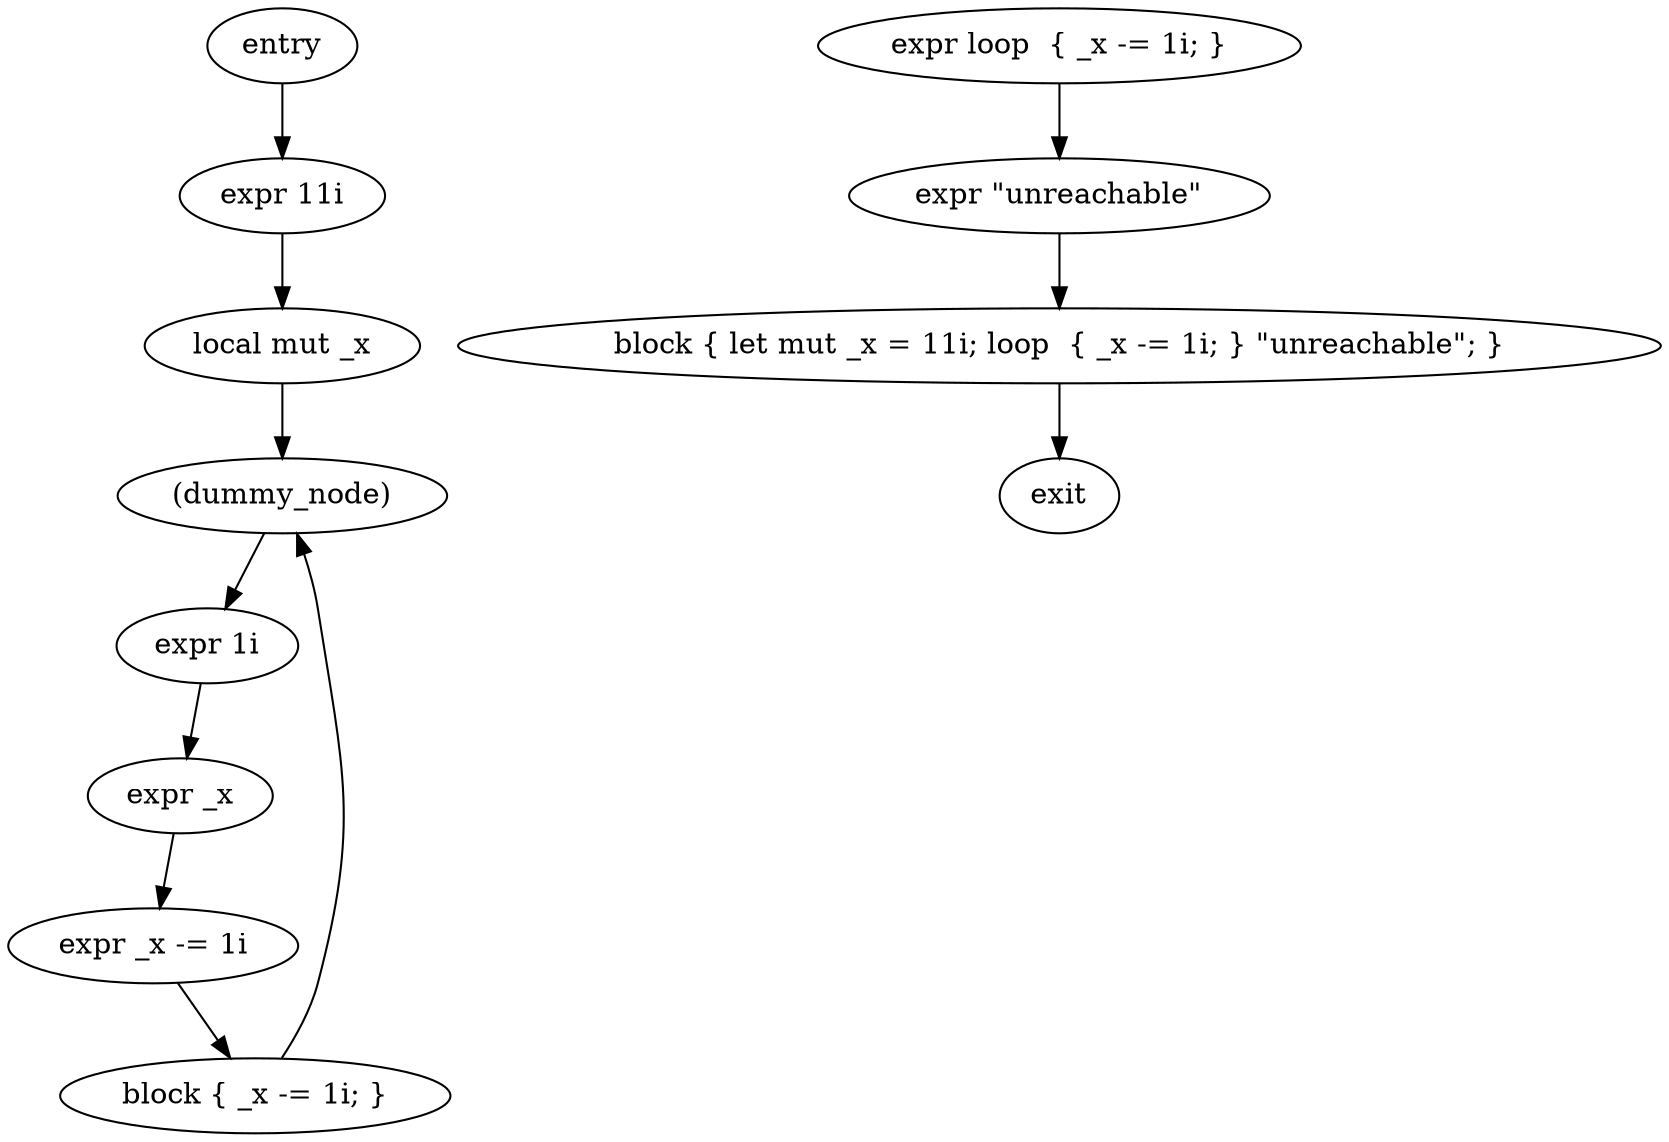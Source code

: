 digraph block {
    N0[label="entry"];
    N1[label="exit"];
    N2[label="expr 11i"];
    N3[label="local mut _x"];
    N4[label="(dummy_node)"];
    N5[label="expr loop  { _x -= 1i; }"];
    N6[label="expr 1i"];
    N7[label="expr _x"];
    N8[label="expr _x -= 1i"];
    N9[label="block { _x -= 1i; }"];
    N10[label="expr \"unreachable\""];
    N11[label="block { let mut _x = 11i; loop  { _x -= 1i; } \"unreachable\"; }"];
    N0 -> N2;
    N2 -> N3;
    N3 -> N4;
    N4 -> N6;
    N6 -> N7;
    N7 -> N8;
    N8 -> N9;
    N9 -> N4;
    N5 -> N10;
    N10 -> N11;
    N11 -> N1;
}
